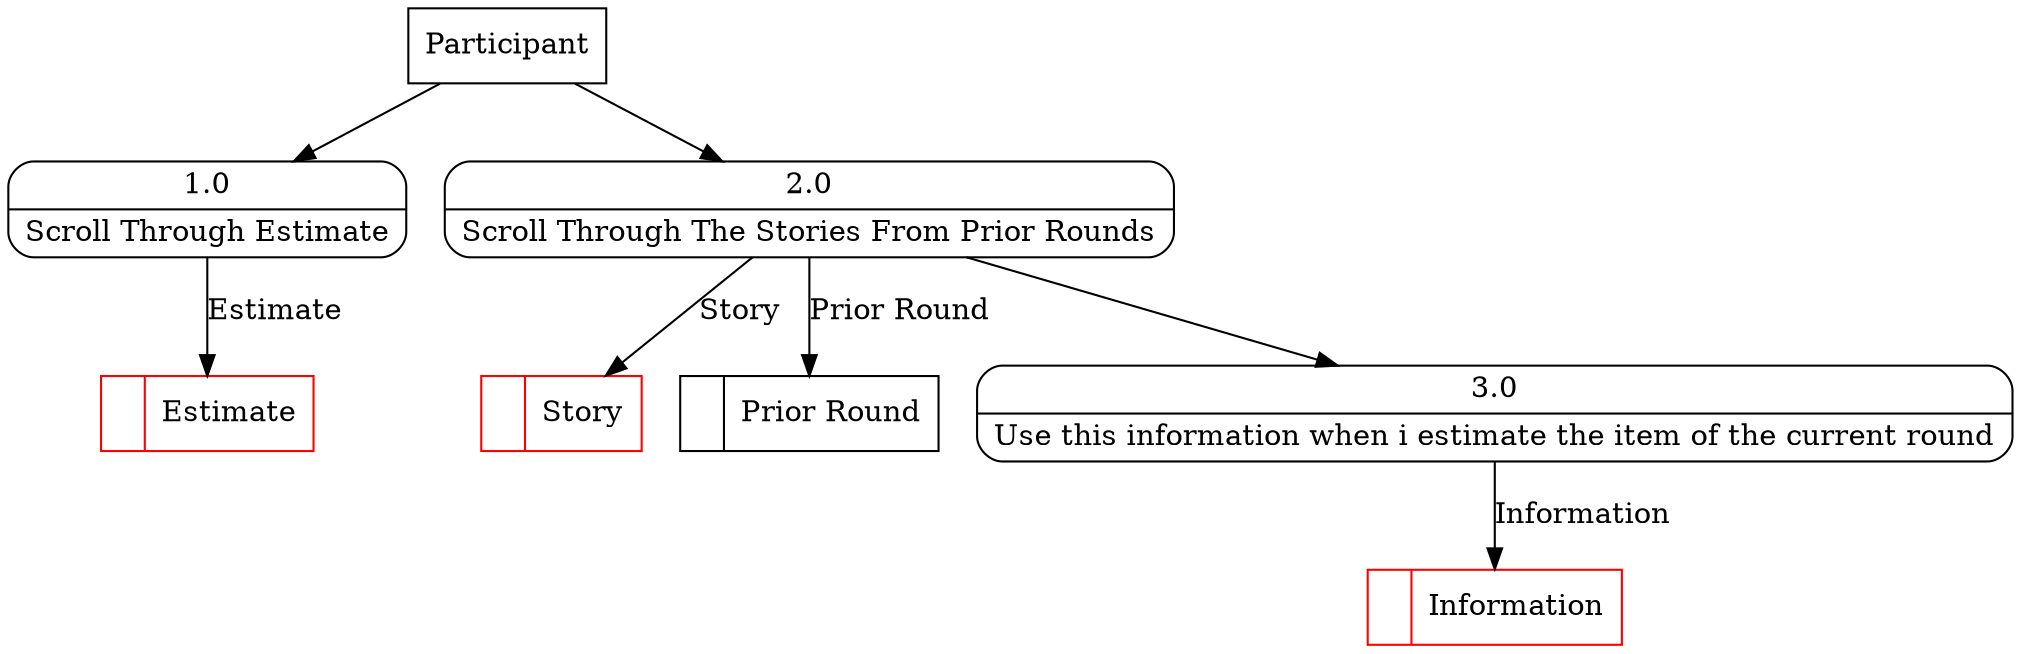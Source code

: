 digraph dfd2{ 
node[shape=record]
200 [label="<f0>  |<f1> Story " color=red];
201 [label="<f0>  |<f1> Estimate " color=red];
202 [label="<f0>  |<f1> Prior Round " ];
203 [label="Participant" shape=box];
204 [label="{<f0> 1.0|<f1> Scroll Through Estimate }" shape=Mrecord];
205 [label="{<f0> 2.0|<f1> Scroll Through The Stories From Prior Rounds }" shape=Mrecord];
3 [label="{<f0> 3.0|<f1> Use this information when i estimate the item of the current round }" shape=Mrecord];
205 -> 3
1001 [label="<f0>  |<f1> Information " color=red];
3 -> 1001 [label="Information"]
203 -> 204
203 -> 205
204 -> 201 [label="Estimate"]
205 -> 200 [label="Story"]
205 -> 202 [label="Prior Round"]
}